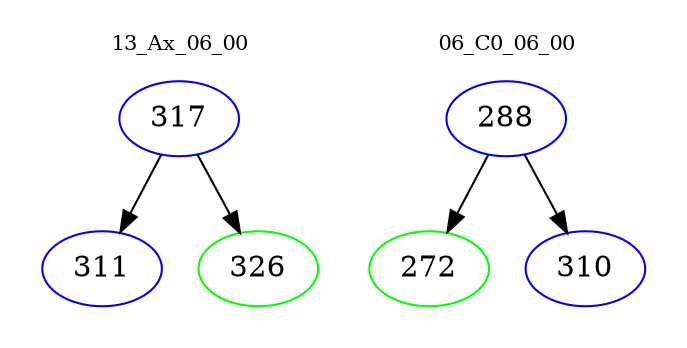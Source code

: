 digraph{
subgraph cluster_0 {
color = white
label = "13_Ax_06_00";
fontsize=10;
T0_317 [label="317", color="blue"]
T0_317 -> T0_311 [color="black"]
T0_311 [label="311", color="blue"]
T0_317 -> T0_326 [color="black"]
T0_326 [label="326", color="green"]
}
subgraph cluster_1 {
color = white
label = "06_C0_06_00";
fontsize=10;
T1_288 [label="288", color="blue"]
T1_288 -> T1_272 [color="black"]
T1_272 [label="272", color="green"]
T1_288 -> T1_310 [color="black"]
T1_310 [label="310", color="blue"]
}
}
